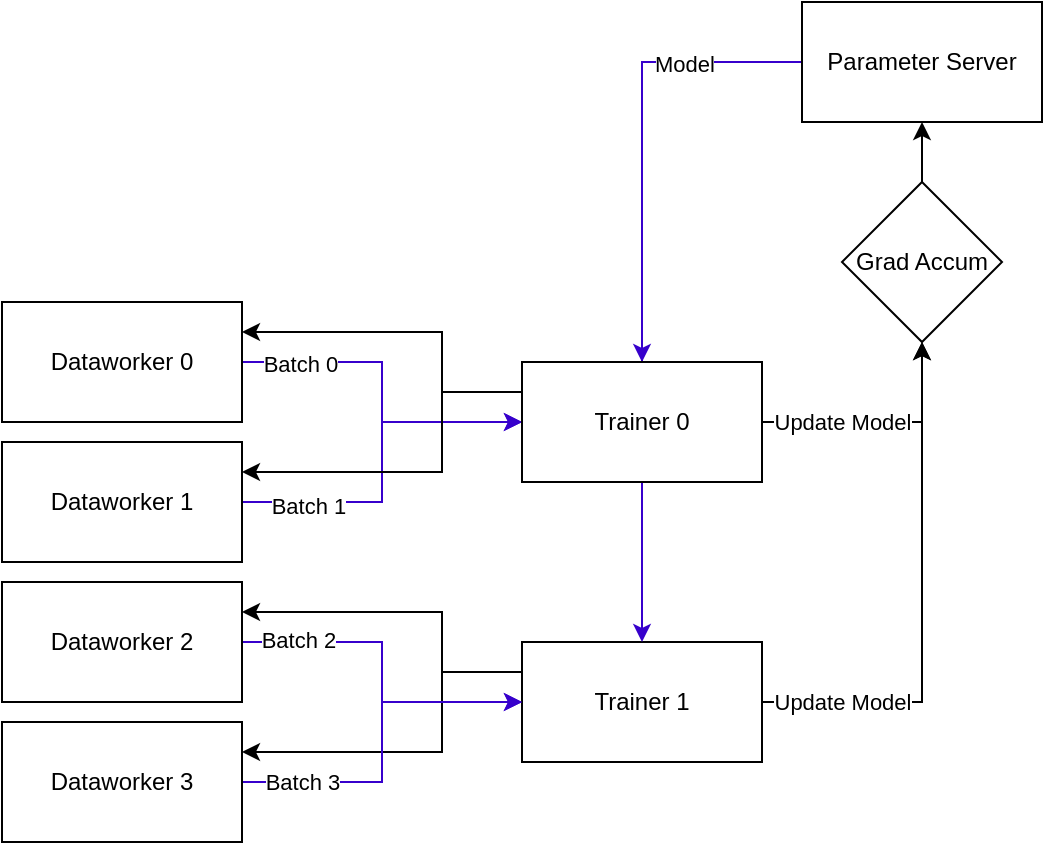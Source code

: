 <mxfile version="18.2.0" type="github">
  <diagram id="bZwon5M3nzxByxE0rtC0" name="Page-1">
    <mxGraphModel dx="895" dy="490" grid="1" gridSize="10" guides="1" tooltips="1" connect="1" arrows="1" fold="1" page="1" pageScale="1" pageWidth="850" pageHeight="1100" math="0" shadow="0">
      <root>
        <mxCell id="0" />
        <mxCell id="1" parent="0" />
        <mxCell id="o_OCqv51d_nyFZMZAtj6-14" style="edgeStyle=orthogonalEdgeStyle;rounded=0;orthogonalLoop=1;jettySize=auto;html=1;exitX=1;exitY=0.5;exitDx=0;exitDy=0;entryX=0.5;entryY=1;entryDx=0;entryDy=0;" edge="1" parent="1" source="o_OCqv51d_nyFZMZAtj6-1" target="o_OCqv51d_nyFZMZAtj6-29">
          <mxGeometry relative="1" as="geometry">
            <mxPoint x="510" y="190" as="targetPoint" />
            <Array as="points">
              <mxPoint x="510" y="400" />
            </Array>
          </mxGeometry>
        </mxCell>
        <mxCell id="o_OCqv51d_nyFZMZAtj6-23" value="Update Model" style="edgeLabel;html=1;align=center;verticalAlign=middle;resizable=0;points=[];" vertex="1" connectable="0" parent="o_OCqv51d_nyFZMZAtj6-14">
          <mxGeometry x="-0.811" y="-1" relative="1" as="geometry">
            <mxPoint x="15" y="-1" as="offset" />
          </mxGeometry>
        </mxCell>
        <mxCell id="o_OCqv51d_nyFZMZAtj6-20" style="edgeStyle=orthogonalEdgeStyle;rounded=0;orthogonalLoop=1;jettySize=auto;html=1;exitX=0;exitY=0.25;exitDx=0;exitDy=0;entryX=1;entryY=0.25;entryDx=0;entryDy=0;" edge="1" parent="1" source="o_OCqv51d_nyFZMZAtj6-1" target="o_OCqv51d_nyFZMZAtj6-4">
          <mxGeometry relative="1" as="geometry">
            <Array as="points">
              <mxPoint x="270" y="385" />
              <mxPoint x="270" y="355" />
            </Array>
          </mxGeometry>
        </mxCell>
        <mxCell id="o_OCqv51d_nyFZMZAtj6-21" style="edgeStyle=orthogonalEdgeStyle;rounded=0;orthogonalLoop=1;jettySize=auto;html=1;exitX=0;exitY=0.25;exitDx=0;exitDy=0;entryX=1;entryY=0.25;entryDx=0;entryDy=0;" edge="1" parent="1" source="o_OCqv51d_nyFZMZAtj6-1" target="o_OCqv51d_nyFZMZAtj6-3">
          <mxGeometry relative="1" as="geometry">
            <Array as="points">
              <mxPoint x="270" y="385" />
              <mxPoint x="270" y="425" />
            </Array>
          </mxGeometry>
        </mxCell>
        <mxCell id="o_OCqv51d_nyFZMZAtj6-1" value="Trainer 1" style="rounded=0;whiteSpace=wrap;html=1;" vertex="1" parent="1">
          <mxGeometry x="310" y="370" width="120" height="60" as="geometry" />
        </mxCell>
        <mxCell id="o_OCqv51d_nyFZMZAtj6-13" style="edgeStyle=orthogonalEdgeStyle;rounded=0;orthogonalLoop=1;jettySize=auto;html=1;exitX=1;exitY=0.5;exitDx=0;exitDy=0;entryX=0.5;entryY=1;entryDx=0;entryDy=0;" edge="1" parent="1" source="o_OCqv51d_nyFZMZAtj6-2" target="o_OCqv51d_nyFZMZAtj6-29">
          <mxGeometry relative="1" as="geometry">
            <mxPoint x="510" y="180" as="targetPoint" />
          </mxGeometry>
        </mxCell>
        <mxCell id="o_OCqv51d_nyFZMZAtj6-22" value="Update Model" style="edgeLabel;html=1;align=center;verticalAlign=middle;resizable=0;points=[];" vertex="1" connectable="0" parent="o_OCqv51d_nyFZMZAtj6-13">
          <mxGeometry x="-0.81" relative="1" as="geometry">
            <mxPoint x="28" as="offset" />
          </mxGeometry>
        </mxCell>
        <mxCell id="o_OCqv51d_nyFZMZAtj6-10" style="edgeStyle=orthogonalEdgeStyle;rounded=0;orthogonalLoop=1;jettySize=auto;html=1;entryX=0;entryY=0.5;entryDx=0;entryDy=0;fillColor=#6a00ff;strokeColor=#3700CC;" edge="1" parent="1" source="o_OCqv51d_nyFZMZAtj6-3" target="o_OCqv51d_nyFZMZAtj6-1">
          <mxGeometry relative="1" as="geometry">
            <mxPoint x="290" y="410" as="targetPoint" />
            <Array as="points">
              <mxPoint x="240" y="440" />
              <mxPoint x="240" y="400" />
            </Array>
          </mxGeometry>
        </mxCell>
        <mxCell id="o_OCqv51d_nyFZMZAtj6-28" value="Batch 3" style="edgeLabel;html=1;align=center;verticalAlign=middle;resizable=0;points=[];" vertex="1" connectable="0" parent="o_OCqv51d_nyFZMZAtj6-10">
          <mxGeometry x="-0.734" relative="1" as="geometry">
            <mxPoint x="6" as="offset" />
          </mxGeometry>
        </mxCell>
        <mxCell id="o_OCqv51d_nyFZMZAtj6-3" value="Dataworker 3" style="rounded=0;whiteSpace=wrap;html=1;" vertex="1" parent="1">
          <mxGeometry x="50" y="410" width="120" height="60" as="geometry" />
        </mxCell>
        <mxCell id="o_OCqv51d_nyFZMZAtj6-9" style="edgeStyle=orthogonalEdgeStyle;rounded=0;orthogonalLoop=1;jettySize=auto;html=1;entryX=0;entryY=0.5;entryDx=0;entryDy=0;fillColor=#6a00ff;strokeColor=#3700CC;" edge="1" parent="1" source="o_OCqv51d_nyFZMZAtj6-4" target="o_OCqv51d_nyFZMZAtj6-1">
          <mxGeometry relative="1" as="geometry" />
        </mxCell>
        <mxCell id="o_OCqv51d_nyFZMZAtj6-27" value="&lt;div&gt;Batch 2&lt;/div&gt;" style="edgeLabel;html=1;align=center;verticalAlign=middle;resizable=0;points=[];" vertex="1" connectable="0" parent="o_OCqv51d_nyFZMZAtj6-9">
          <mxGeometry x="-0.669" y="1" relative="1" as="geometry">
            <mxPoint as="offset" />
          </mxGeometry>
        </mxCell>
        <mxCell id="o_OCqv51d_nyFZMZAtj6-4" value="Dataworker 2" style="rounded=0;whiteSpace=wrap;html=1;" vertex="1" parent="1">
          <mxGeometry x="50" y="340" width="120" height="60" as="geometry" />
        </mxCell>
        <mxCell id="o_OCqv51d_nyFZMZAtj6-8" style="edgeStyle=orthogonalEdgeStyle;rounded=0;orthogonalLoop=1;jettySize=auto;html=1;entryX=0;entryY=0.5;entryDx=0;entryDy=0;fillColor=#6a00ff;strokeColor=#3700CC;" edge="1" parent="1" source="o_OCqv51d_nyFZMZAtj6-5" target="o_OCqv51d_nyFZMZAtj6-2">
          <mxGeometry relative="1" as="geometry">
            <mxPoint x="290" y="310" as="targetPoint" />
          </mxGeometry>
        </mxCell>
        <mxCell id="o_OCqv51d_nyFZMZAtj6-26" value="Batch 1" style="edgeLabel;html=1;align=center;verticalAlign=middle;resizable=0;points=[];" vertex="1" connectable="0" parent="o_OCqv51d_nyFZMZAtj6-8">
          <mxGeometry x="-0.634" y="-2" relative="1" as="geometry">
            <mxPoint as="offset" />
          </mxGeometry>
        </mxCell>
        <mxCell id="o_OCqv51d_nyFZMZAtj6-5" value="Dataworker 1" style="rounded=0;whiteSpace=wrap;html=1;" vertex="1" parent="1">
          <mxGeometry x="50" y="270" width="120" height="60" as="geometry" />
        </mxCell>
        <mxCell id="o_OCqv51d_nyFZMZAtj6-7" style="edgeStyle=orthogonalEdgeStyle;rounded=0;orthogonalLoop=1;jettySize=auto;html=1;entryX=0;entryY=0.5;entryDx=0;entryDy=0;fillColor=#6a00ff;strokeColor=#3700CC;" edge="1" parent="1" source="o_OCqv51d_nyFZMZAtj6-6" target="o_OCqv51d_nyFZMZAtj6-2">
          <mxGeometry relative="1" as="geometry" />
        </mxCell>
        <mxCell id="o_OCqv51d_nyFZMZAtj6-25" value="Batch 0" style="edgeLabel;html=1;align=center;verticalAlign=middle;resizable=0;points=[];" vertex="1" connectable="0" parent="o_OCqv51d_nyFZMZAtj6-7">
          <mxGeometry x="-0.661" y="-1" relative="1" as="geometry">
            <mxPoint as="offset" />
          </mxGeometry>
        </mxCell>
        <mxCell id="o_OCqv51d_nyFZMZAtj6-16" style="edgeStyle=orthogonalEdgeStyle;rounded=0;orthogonalLoop=1;jettySize=auto;html=1;entryX=0.5;entryY=0;entryDx=0;entryDy=0;strokeColor=#3700CC;fillColor=#6a00ff;" edge="1" parent="1" source="o_OCqv51d_nyFZMZAtj6-12" target="o_OCqv51d_nyFZMZAtj6-1">
          <mxGeometry relative="1" as="geometry" />
        </mxCell>
        <mxCell id="o_OCqv51d_nyFZMZAtj6-6" value="Dataworker 0" style="rounded=0;whiteSpace=wrap;html=1;" vertex="1" parent="1">
          <mxGeometry x="50" y="200" width="120" height="60" as="geometry" />
        </mxCell>
        <mxCell id="o_OCqv51d_nyFZMZAtj6-15" style="edgeStyle=orthogonalEdgeStyle;rounded=0;orthogonalLoop=1;jettySize=auto;html=1;strokeColor=#3700CC;fillColor=#6a00ff;" edge="1" parent="1" source="o_OCqv51d_nyFZMZAtj6-12" target="o_OCqv51d_nyFZMZAtj6-2">
          <mxGeometry relative="1" as="geometry" />
        </mxCell>
        <mxCell id="o_OCqv51d_nyFZMZAtj6-24" value="Model" style="edgeLabel;html=1;align=center;verticalAlign=middle;resizable=0;points=[];" vertex="1" connectable="0" parent="o_OCqv51d_nyFZMZAtj6-15">
          <mxGeometry x="-0.489" y="1" relative="1" as="geometry">
            <mxPoint as="offset" />
          </mxGeometry>
        </mxCell>
        <mxCell id="o_OCqv51d_nyFZMZAtj6-12" value="Parameter Server" style="rounded=0;whiteSpace=wrap;html=1;" vertex="1" parent="1">
          <mxGeometry x="450" y="50" width="120" height="60" as="geometry" />
        </mxCell>
        <mxCell id="o_OCqv51d_nyFZMZAtj6-18" style="edgeStyle=orthogonalEdgeStyle;rounded=0;orthogonalLoop=1;jettySize=auto;html=1;exitX=0;exitY=0.25;exitDx=0;exitDy=0;entryX=1;entryY=0.25;entryDx=0;entryDy=0;" edge="1" parent="1" source="o_OCqv51d_nyFZMZAtj6-2" target="o_OCqv51d_nyFZMZAtj6-6">
          <mxGeometry relative="1" as="geometry">
            <Array as="points">
              <mxPoint x="270" y="245" />
              <mxPoint x="270" y="215" />
            </Array>
          </mxGeometry>
        </mxCell>
        <mxCell id="o_OCqv51d_nyFZMZAtj6-19" style="edgeStyle=orthogonalEdgeStyle;rounded=0;orthogonalLoop=1;jettySize=auto;html=1;exitX=0;exitY=0.25;exitDx=0;exitDy=0;entryX=1;entryY=0.25;entryDx=0;entryDy=0;" edge="1" parent="1" source="o_OCqv51d_nyFZMZAtj6-2" target="o_OCqv51d_nyFZMZAtj6-5">
          <mxGeometry relative="1" as="geometry">
            <Array as="points">
              <mxPoint x="270" y="245" />
              <mxPoint x="270" y="285" />
            </Array>
          </mxGeometry>
        </mxCell>
        <mxCell id="o_OCqv51d_nyFZMZAtj6-2" value="Trainer 0" style="rounded=0;whiteSpace=wrap;html=1;" vertex="1" parent="1">
          <mxGeometry x="310" y="230" width="120" height="60" as="geometry" />
        </mxCell>
        <mxCell id="o_OCqv51d_nyFZMZAtj6-30" style="edgeStyle=orthogonalEdgeStyle;rounded=0;orthogonalLoop=1;jettySize=auto;html=1;exitX=0.5;exitY=0;exitDx=0;exitDy=0;entryX=0.5;entryY=1;entryDx=0;entryDy=0;" edge="1" parent="1" source="o_OCqv51d_nyFZMZAtj6-29" target="o_OCqv51d_nyFZMZAtj6-12">
          <mxGeometry relative="1" as="geometry" />
        </mxCell>
        <mxCell id="o_OCqv51d_nyFZMZAtj6-29" value="Grad Accum" style="rhombus;whiteSpace=wrap;html=1;" vertex="1" parent="1">
          <mxGeometry x="470" y="140" width="80" height="80" as="geometry" />
        </mxCell>
      </root>
    </mxGraphModel>
  </diagram>
</mxfile>
